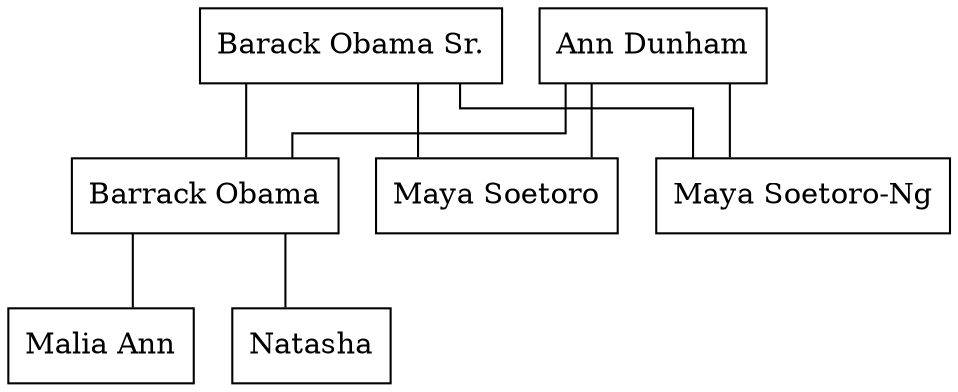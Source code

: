 
digraph
{
splines = ortho;
BarrackObama183352286198226809639011086190218696308 [shape=box, label = "Barrack Obama", color = black];
BarackObamaSr145229595279098835005452095343968928966 [shape=box, label = "Barack Obama Sr.", color = black];
MayaSoetoro171657402708761699146577553394371396495 [shape=box, label = "Maya Soetoro", color = black];
AnnDunham313772903123521456081563374208754366887 [shape=box, label = "Ann Dunham", color = black];
MayaSoetoroNg205391565886026930251390410821567343465 [shape=box, label = "Maya Soetoro-Ng", color = black];
MaliaAnn90529518237914123934197632245762658809 [shape=box, label = "Malia Ann", color = black];
Natasha313621996987636864106347157449275710543 [shape=box, label = "Natasha", color = black];

BarackObamaSr145229595279098835005452095343968928966 -> MayaSoetoro171657402708761699146577553394371396495 [dir=none];
BarrackObama183352286198226809639011086190218696308 -> Natasha313621996987636864106347157449275710543 [dir=none];
AnnDunham313772903123521456081563374208754366887 -> MayaSoetoroNg205391565886026930251390410821567343465 [dir=none];
AnnDunham313772903123521456081563374208754366887 -> MayaSoetoro171657402708761699146577553394371396495 [dir=none];
BarackObamaSr145229595279098835005452095343968928966 -> BarrackObama183352286198226809639011086190218696308 [dir=none];
BarrackObama183352286198226809639011086190218696308 -> MaliaAnn90529518237914123934197632245762658809 [dir=none];
AnnDunham313772903123521456081563374208754366887 -> BarrackObama183352286198226809639011086190218696308 [dir=none];
BarackObamaSr145229595279098835005452095343968928966 -> MayaSoetoroNg205391565886026930251390410821567343465 [dir=none];
}